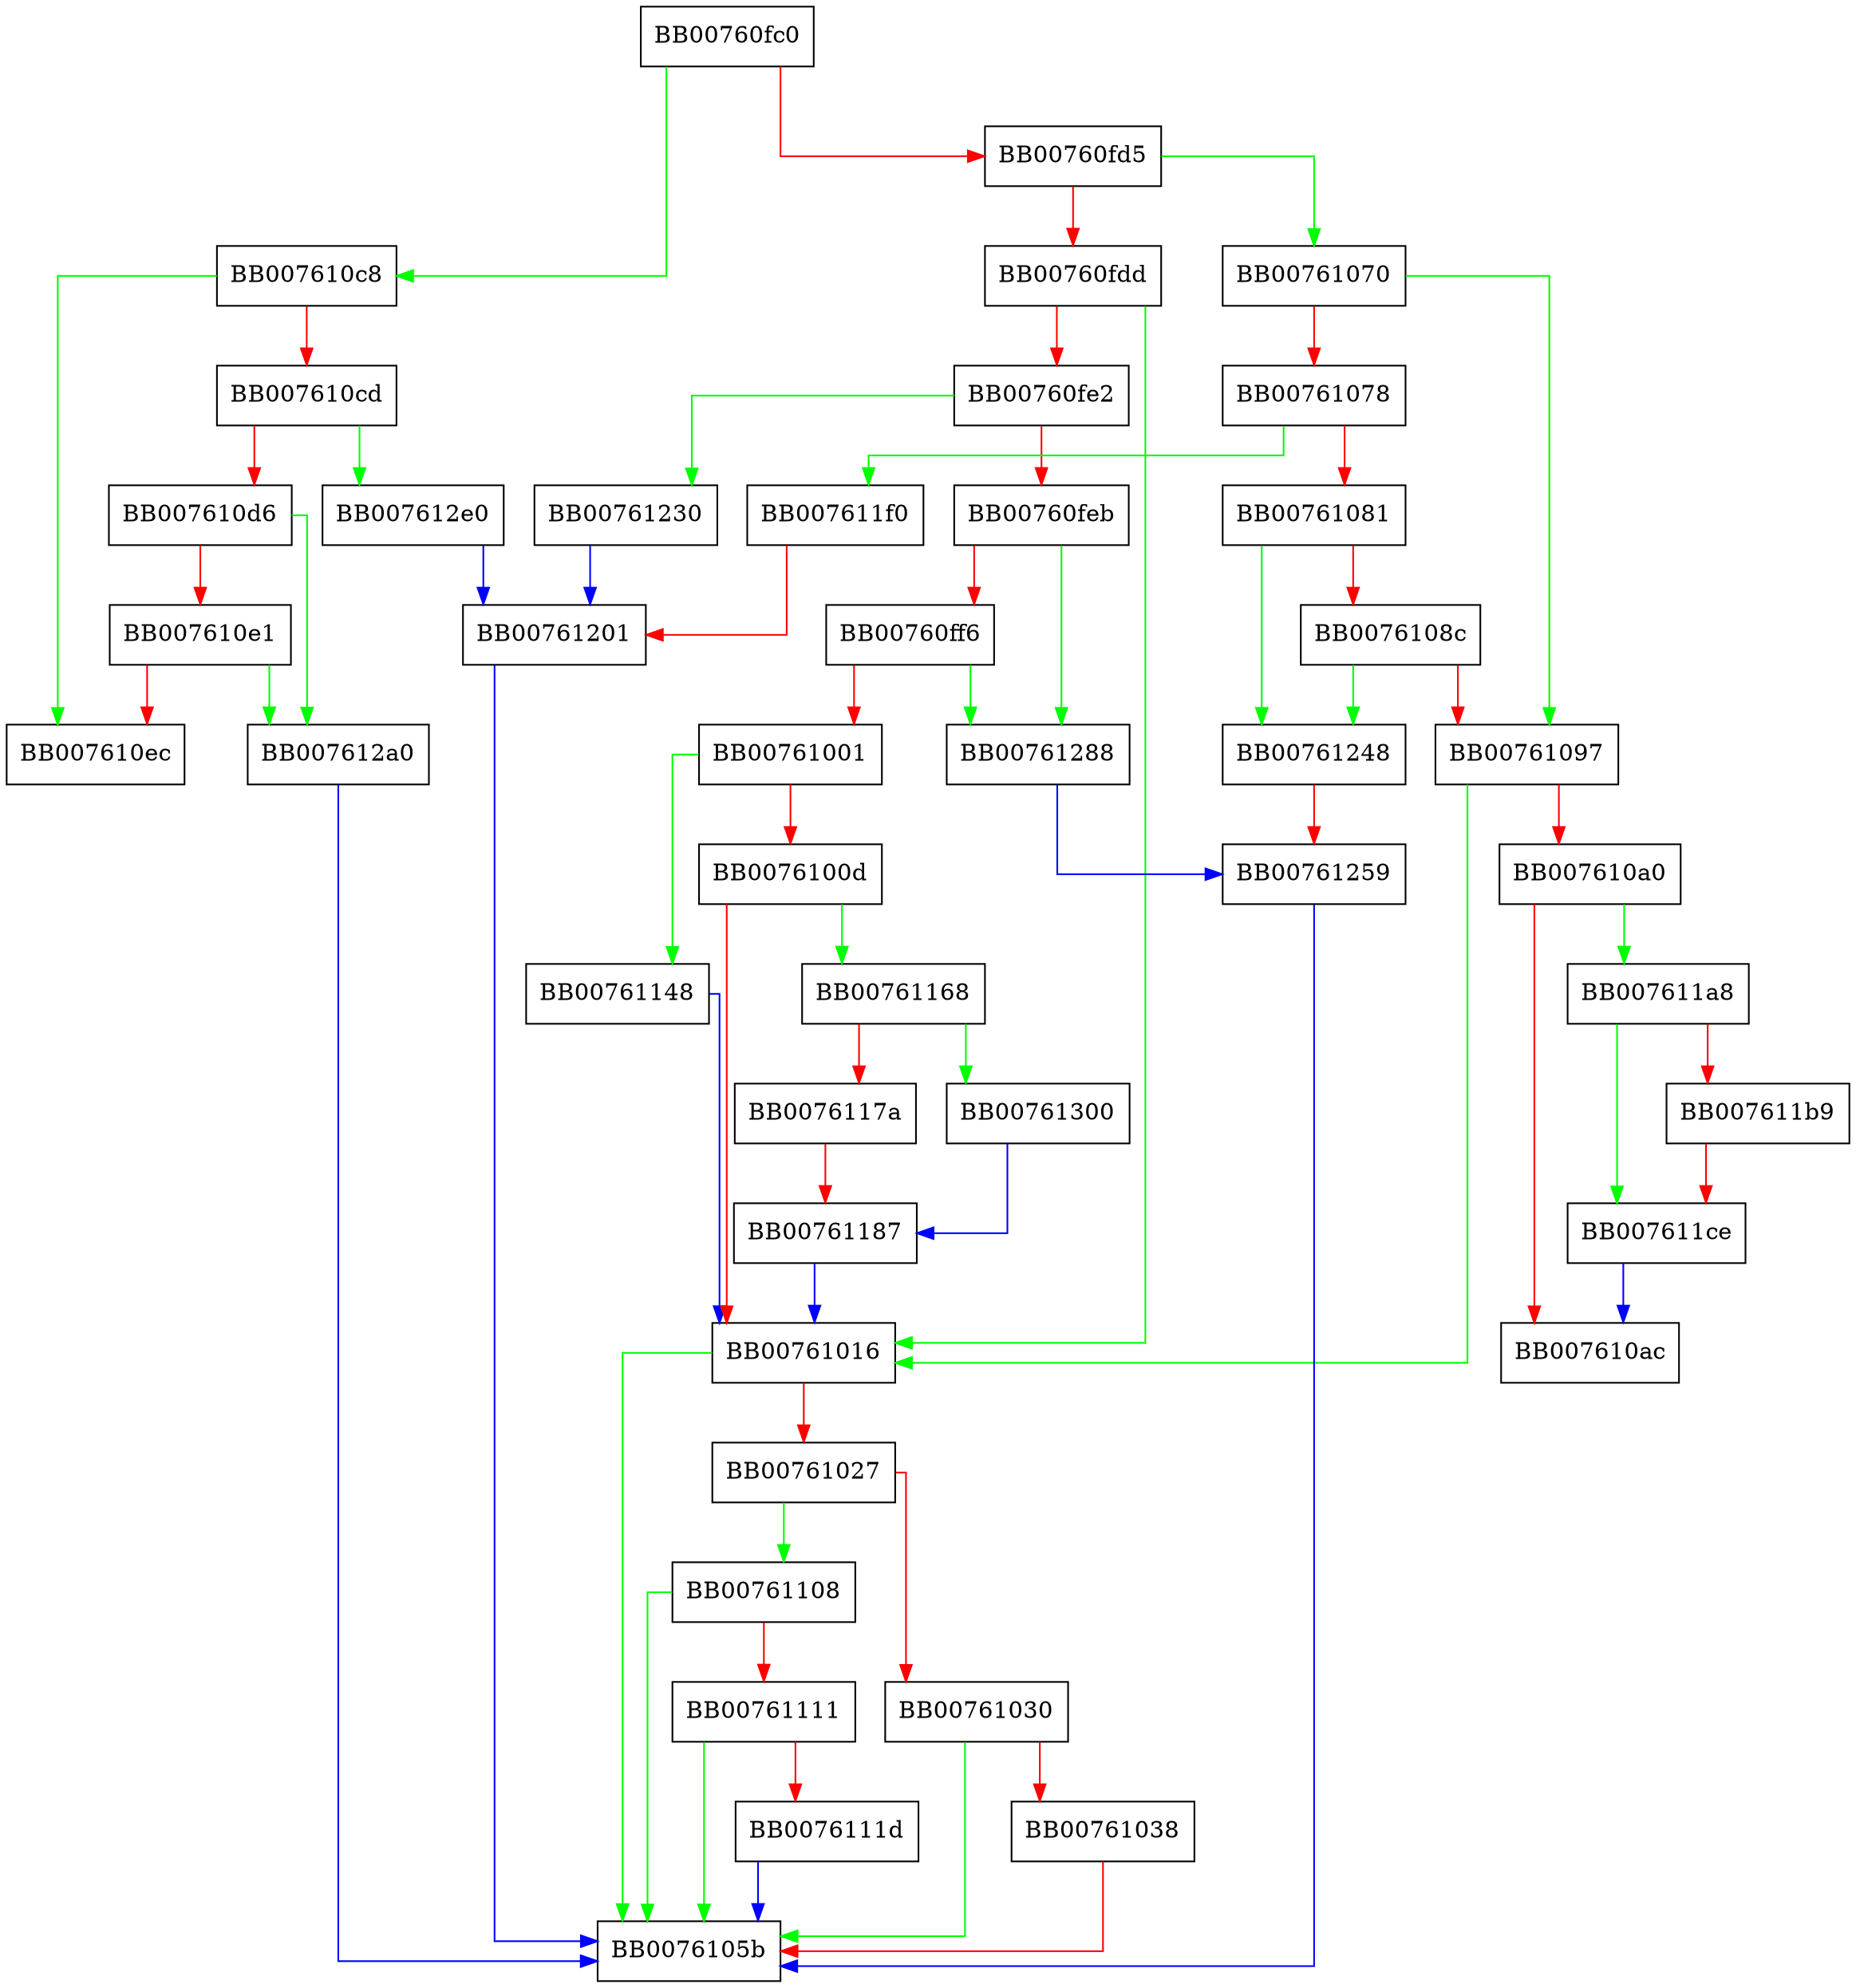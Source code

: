 digraph fix_cipher {
  node [shape="box"];
  graph [splines=ortho];
  BB00760fc0 -> BB007610c8 [color="green"];
  BB00760fc0 -> BB00760fd5 [color="red"];
  BB00760fd5 -> BB00761070 [color="green"];
  BB00760fd5 -> BB00760fdd [color="red"];
  BB00760fdd -> BB00761016 [color="green"];
  BB00760fdd -> BB00760fe2 [color="red"];
  BB00760fe2 -> BB00761230 [color="green"];
  BB00760fe2 -> BB00760feb [color="red"];
  BB00760feb -> BB00761288 [color="green"];
  BB00760feb -> BB00760ff6 [color="red"];
  BB00760ff6 -> BB00761288 [color="green"];
  BB00760ff6 -> BB00761001 [color="red"];
  BB00761001 -> BB00761148 [color="green"];
  BB00761001 -> BB0076100d [color="red"];
  BB0076100d -> BB00761168 [color="green"];
  BB0076100d -> BB00761016 [color="red"];
  BB00761016 -> BB0076105b [color="green"];
  BB00761016 -> BB00761027 [color="red"];
  BB00761027 -> BB00761108 [color="green"];
  BB00761027 -> BB00761030 [color="red"];
  BB00761030 -> BB0076105b [color="green"];
  BB00761030 -> BB00761038 [color="red"];
  BB00761038 -> BB0076105b [color="red"];
  BB00761070 -> BB00761097 [color="green"];
  BB00761070 -> BB00761078 [color="red"];
  BB00761078 -> BB007611f0 [color="green"];
  BB00761078 -> BB00761081 [color="red"];
  BB00761081 -> BB00761248 [color="green"];
  BB00761081 -> BB0076108c [color="red"];
  BB0076108c -> BB00761248 [color="green"];
  BB0076108c -> BB00761097 [color="red"];
  BB00761097 -> BB00761016 [color="green"];
  BB00761097 -> BB007610a0 [color="red"];
  BB007610a0 -> BB007611a8 [color="green"];
  BB007610a0 -> BB007610ac [color="red"];
  BB007610c8 -> BB007610ec [color="green"];
  BB007610c8 -> BB007610cd [color="red"];
  BB007610cd -> BB007612e0 [color="green"];
  BB007610cd -> BB007610d6 [color="red"];
  BB007610d6 -> BB007612a0 [color="green"];
  BB007610d6 -> BB007610e1 [color="red"];
  BB007610e1 -> BB007612a0 [color="green"];
  BB007610e1 -> BB007610ec [color="red"];
  BB00761108 -> BB0076105b [color="green"];
  BB00761108 -> BB00761111 [color="red"];
  BB00761111 -> BB0076105b [color="green"];
  BB00761111 -> BB0076111d [color="red"];
  BB0076111d -> BB0076105b [color="blue"];
  BB00761148 -> BB00761016 [color="blue"];
  BB00761168 -> BB00761300 [color="green"];
  BB00761168 -> BB0076117a [color="red"];
  BB0076117a -> BB00761187 [color="red"];
  BB00761187 -> BB00761016 [color="blue"];
  BB007611a8 -> BB007611ce [color="green"];
  BB007611a8 -> BB007611b9 [color="red"];
  BB007611b9 -> BB007611ce [color="red"];
  BB007611ce -> BB007610ac [color="blue"];
  BB007611f0 -> BB00761201 [color="red"];
  BB00761201 -> BB0076105b [color="blue"];
  BB00761230 -> BB00761201 [color="blue"];
  BB00761248 -> BB00761259 [color="red"];
  BB00761259 -> BB0076105b [color="blue"];
  BB00761288 -> BB00761259 [color="blue"];
  BB007612a0 -> BB0076105b [color="blue"];
  BB007612e0 -> BB00761201 [color="blue"];
  BB00761300 -> BB00761187 [color="blue"];
}